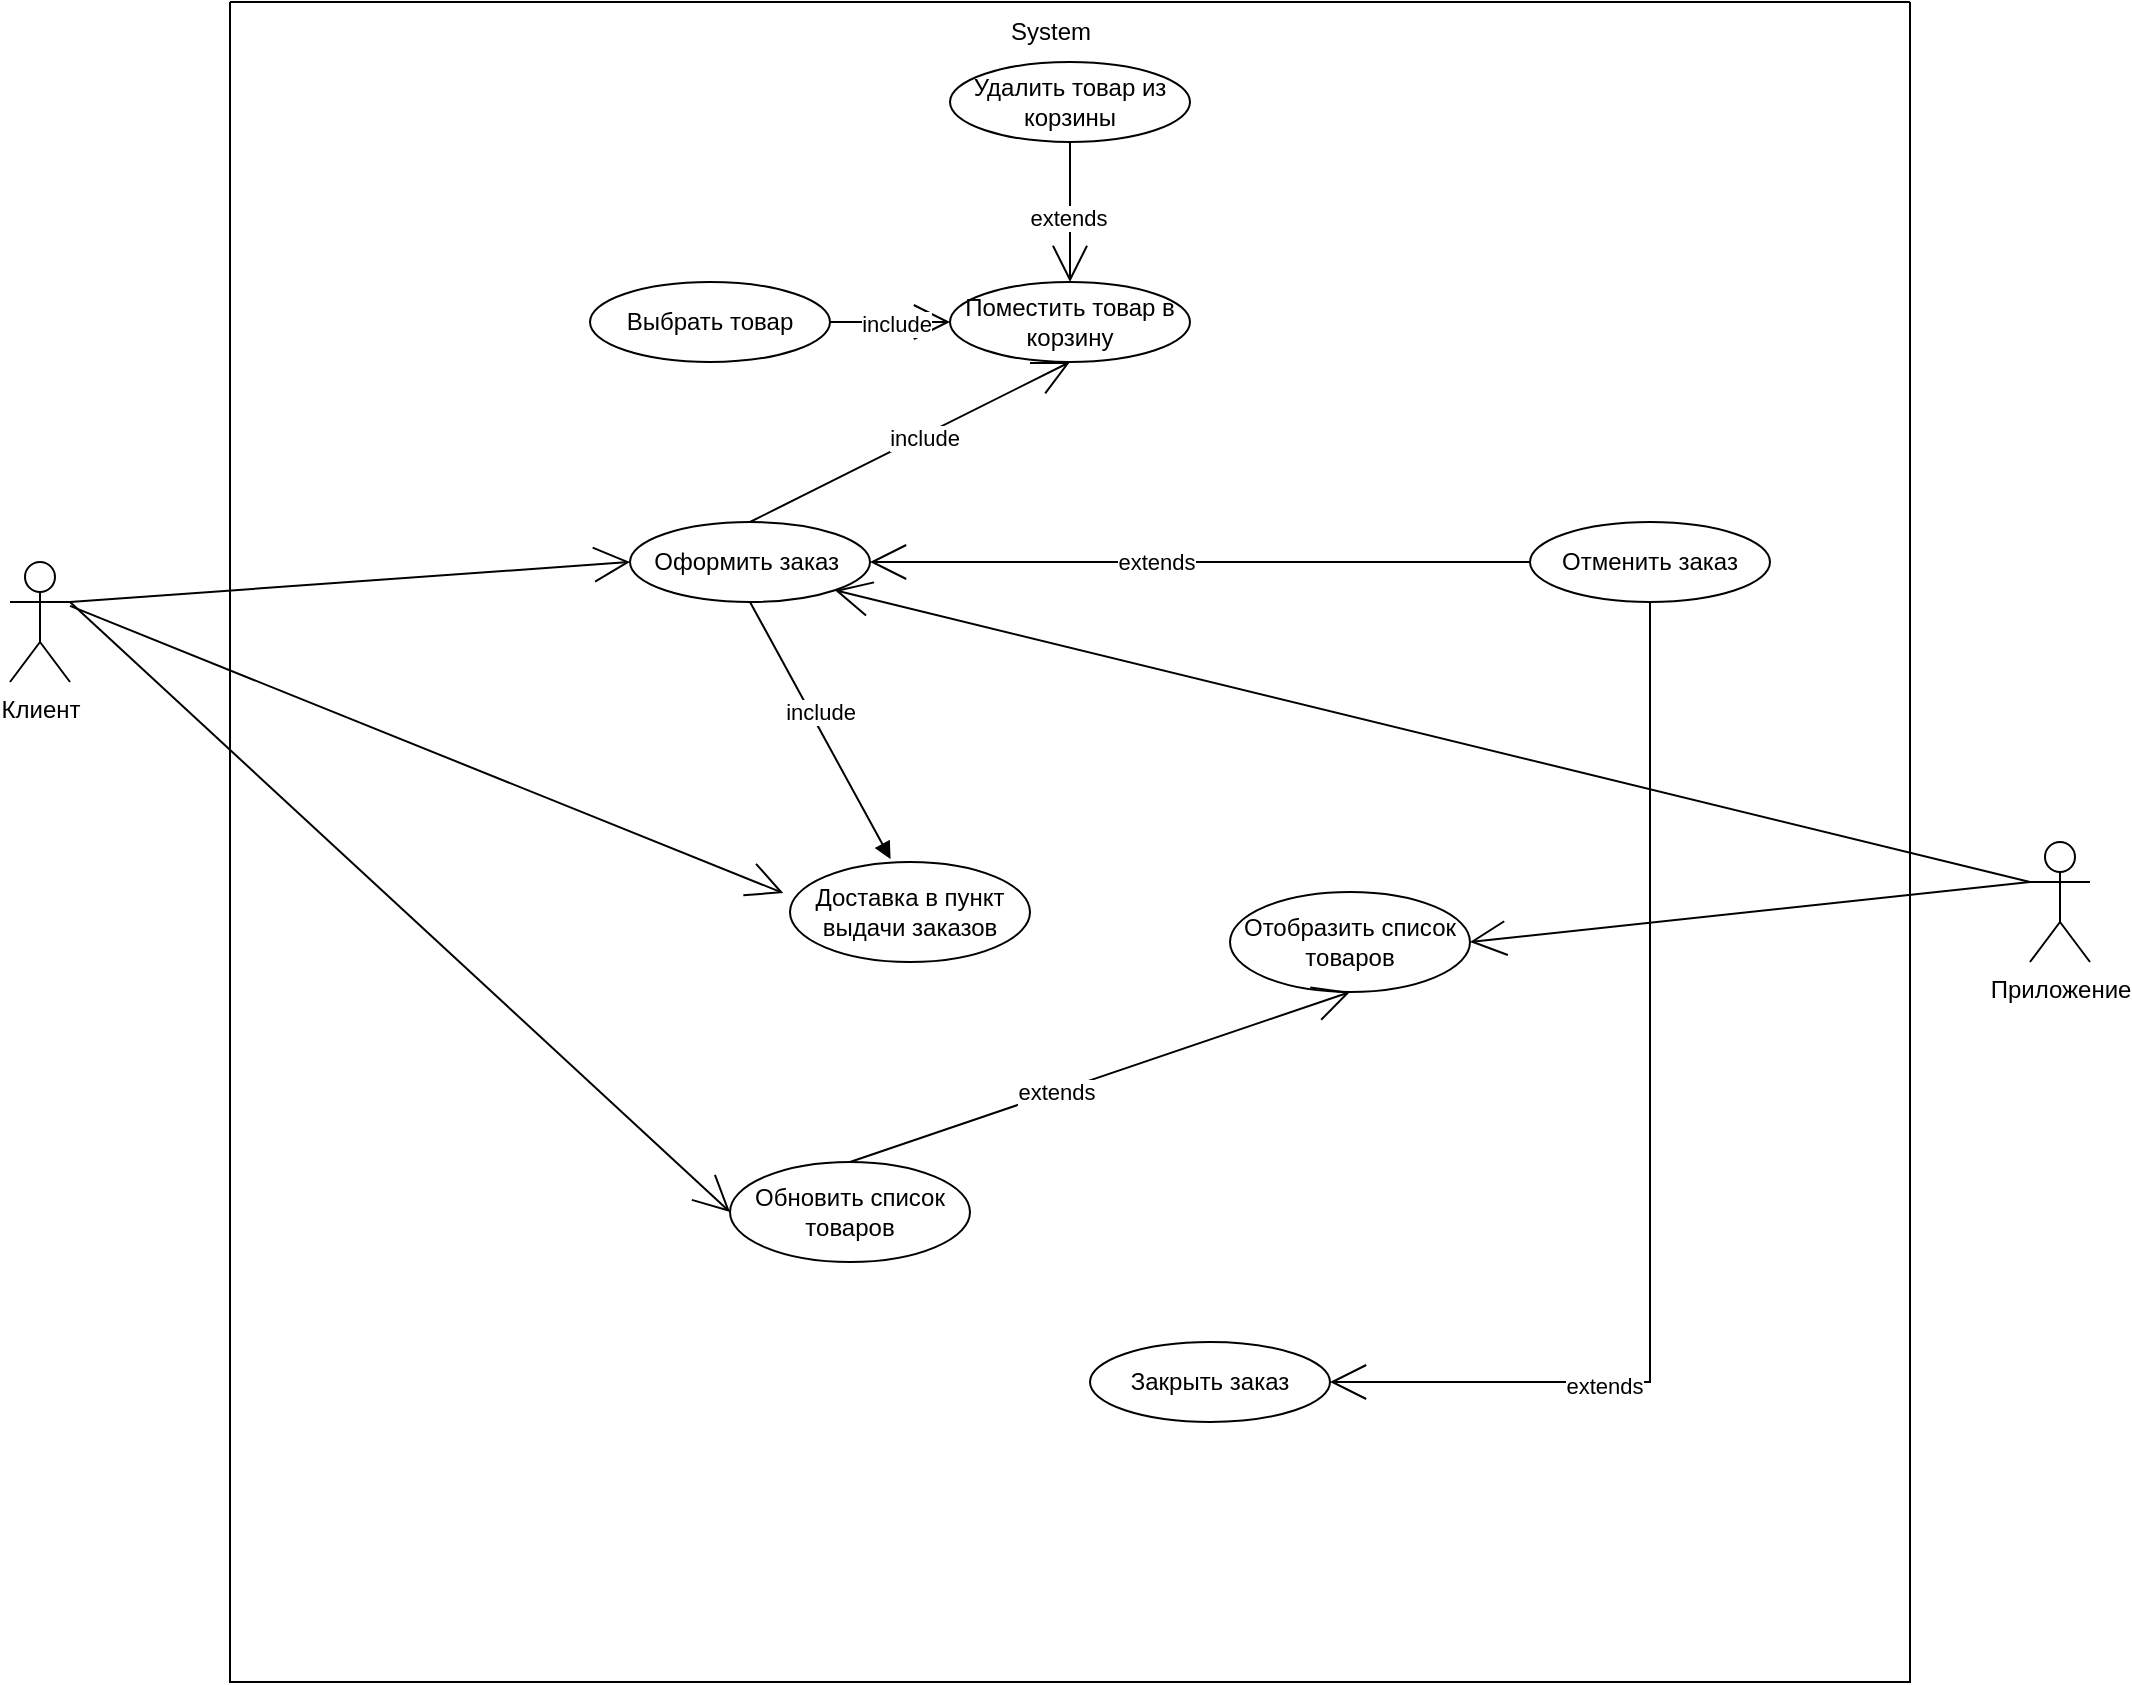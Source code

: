 <mxfile version="22.0.4" type="device">
  <diagram name="Страница — 1" id="IcskS1x6L9GqO2Q_vGER">
    <mxGraphModel dx="2514" dy="2098" grid="1" gridSize="10" guides="1" tooltips="1" connect="1" arrows="1" fold="1" page="1" pageScale="1" pageWidth="827" pageHeight="1169" math="0" shadow="0">
      <root>
        <mxCell id="0" />
        <mxCell id="1" parent="0" />
        <mxCell id="DIUMw2C9mKSduQeqxSrr-2" value="Клиент" style="shape=umlActor;verticalLabelPosition=bottom;verticalAlign=top;html=1;" parent="1" vertex="1">
          <mxGeometry x="-270" y="140" width="30" height="60" as="geometry" />
        </mxCell>
        <mxCell id="DIUMw2C9mKSduQeqxSrr-6" value="Приложение" style="shape=umlActor;verticalLabelPosition=bottom;verticalAlign=top;html=1;" parent="1" vertex="1">
          <mxGeometry x="740" y="280" width="30" height="60" as="geometry" />
        </mxCell>
        <mxCell id="DIUMw2C9mKSduQeqxSrr-9" value="Оформить заказ&amp;nbsp;" style="ellipse;whiteSpace=wrap;html=1;" parent="1" vertex="1">
          <mxGeometry x="40" y="120" width="120" height="40" as="geometry" />
        </mxCell>
        <mxCell id="DIUMw2C9mKSduQeqxSrr-11" value="" style="endArrow=open;endSize=16;endFill=0;html=1;rounded=0;exitX=1;exitY=0.333;exitDx=0;exitDy=0;exitPerimeter=0;entryX=0;entryY=0.5;entryDx=0;entryDy=0;" parent="1" source="DIUMw2C9mKSduQeqxSrr-2" target="DIUMw2C9mKSduQeqxSrr-9" edge="1">
          <mxGeometry width="160" relative="1" as="geometry">
            <mxPoint x="70" y="260" as="sourcePoint" />
            <mxPoint x="360" y="140" as="targetPoint" />
          </mxGeometry>
        </mxCell>
        <mxCell id="DIUMw2C9mKSduQeqxSrr-14" value="" style="endArrow=open;endSize=16;endFill=0;html=1;rounded=0;entryX=0.5;entryY=1;entryDx=0;entryDy=0;exitX=0.5;exitY=0;exitDx=0;exitDy=0;" parent="1" source="DIUMw2C9mKSduQeqxSrr-9" target="DIUMw2C9mKSduQeqxSrr-7" edge="1">
          <mxGeometry width="160" relative="1" as="geometry">
            <mxPoint x="230" y="130" as="sourcePoint" />
            <mxPoint x="230" y="10" as="targetPoint" />
          </mxGeometry>
        </mxCell>
        <mxCell id="DIUMw2C9mKSduQeqxSrr-15" value="include" style="edgeLabel;html=1;align=center;verticalAlign=middle;resizable=0;points=[];" parent="DIUMw2C9mKSduQeqxSrr-14" vertex="1" connectable="0">
          <mxGeometry x="0.075" y="-1" relative="1" as="geometry">
            <mxPoint as="offset" />
          </mxGeometry>
        </mxCell>
        <mxCell id="DIUMw2C9mKSduQeqxSrr-30" value="" style="endArrow=open;endSize=16;endFill=0;html=1;rounded=0;entryX=1;entryY=0.5;entryDx=0;entryDy=0;exitX=0;exitY=0.333;exitDx=0;exitDy=0;exitPerimeter=0;" parent="1" source="DIUMw2C9mKSduQeqxSrr-6" target="DIUMw2C9mKSduQeqxSrr-28" edge="1">
          <mxGeometry width="160" relative="1" as="geometry">
            <mxPoint x="530" y="215" as="sourcePoint" />
            <mxPoint x="770" y="215" as="targetPoint" />
          </mxGeometry>
        </mxCell>
        <mxCell id="DIUMw2C9mKSduQeqxSrr-32" value="" style="endArrow=open;endSize=16;endFill=0;html=1;rounded=0;exitX=1;exitY=0.333;exitDx=0;exitDy=0;exitPerimeter=0;entryX=0;entryY=0.5;entryDx=0;entryDy=0;" parent="1" source="DIUMw2C9mKSduQeqxSrr-2" target="DIUMw2C9mKSduQeqxSrr-29" edge="1">
          <mxGeometry width="160" relative="1" as="geometry">
            <mxPoint x="430" y="320" as="sourcePoint" />
            <mxPoint x="57.323" y="287.427" as="targetPoint" />
          </mxGeometry>
        </mxCell>
        <mxCell id="DIUMw2C9mKSduQeqxSrr-39" value="" style="endArrow=open;endSize=16;endFill=0;html=1;rounded=0;exitX=0;exitY=0.333;exitDx=0;exitDy=0;exitPerimeter=0;entryX=1;entryY=1;entryDx=0;entryDy=0;" parent="1" source="DIUMw2C9mKSduQeqxSrr-6" target="DIUMw2C9mKSduQeqxSrr-9" edge="1">
          <mxGeometry width="160" relative="1" as="geometry">
            <mxPoint x="630" y="280" as="sourcePoint" />
            <mxPoint x="480" y="200" as="targetPoint" />
          </mxGeometry>
        </mxCell>
        <mxCell id="DIUMw2C9mKSduQeqxSrr-63" style="edgeStyle=orthogonalEdgeStyle;rounded=0;orthogonalLoop=1;jettySize=auto;html=1;exitX=0.5;exitY=1;exitDx=0;exitDy=0;entryX=1;entryY=0.5;entryDx=0;entryDy=0;endArrow=open;endFill=0;endSize=16;" parent="1" source="DIUMw2C9mKSduQeqxSrr-55" target="DIUMw2C9mKSduQeqxSrr-52" edge="1">
          <mxGeometry relative="1" as="geometry" />
        </mxCell>
        <mxCell id="DIUMw2C9mKSduQeqxSrr-64" value="extends" style="edgeLabel;html=1;align=center;verticalAlign=middle;resizable=0;points=[];" parent="DIUMw2C9mKSduQeqxSrr-63" vertex="1" connectable="0">
          <mxGeometry x="0.501" y="2" relative="1" as="geometry">
            <mxPoint as="offset" />
          </mxGeometry>
        </mxCell>
        <mxCell id="DIUMw2C9mKSduQeqxSrr-55" value="Отменить заказ" style="ellipse;whiteSpace=wrap;html=1;" parent="1" vertex="1">
          <mxGeometry x="490" y="120" width="120" height="40" as="geometry" />
        </mxCell>
        <mxCell id="DIUMw2C9mKSduQeqxSrr-58" value="" style="endArrow=open;endSize=16;endFill=0;html=1;rounded=0;exitX=0;exitY=0.5;exitDx=0;exitDy=0;entryX=1;entryY=0.5;entryDx=0;entryDy=0;" parent="1" source="DIUMw2C9mKSduQeqxSrr-55" target="DIUMw2C9mKSduQeqxSrr-9" edge="1">
          <mxGeometry width="160" relative="1" as="geometry">
            <mxPoint x="630" y="310" as="sourcePoint" />
            <mxPoint x="430" y="170" as="targetPoint" />
          </mxGeometry>
        </mxCell>
        <mxCell id="DIUMw2C9mKSduQeqxSrr-59" value="extends" style="edgeLabel;html=1;align=center;verticalAlign=middle;resizable=0;points=[];" parent="DIUMw2C9mKSduQeqxSrr-58" vertex="1" connectable="0">
          <mxGeometry x="0.332" y="2" relative="1" as="geometry">
            <mxPoint x="33" y="-2" as="offset" />
          </mxGeometry>
        </mxCell>
        <mxCell id="DIUMw2C9mKSduQeqxSrr-76" value="" style="swimlane;startSize=0;" parent="1" vertex="1">
          <mxGeometry x="-160" y="-140" width="840" height="840" as="geometry" />
        </mxCell>
        <mxCell id="DIUMw2C9mKSduQeqxSrr-77" value="System" style="text;html=1;align=center;verticalAlign=middle;resizable=0;points=[];autosize=1;strokeColor=none;fillColor=none;" parent="DIUMw2C9mKSduQeqxSrr-76" vertex="1">
          <mxGeometry x="380" width="60" height="30" as="geometry" />
        </mxCell>
        <mxCell id="DIUMw2C9mKSduQeqxSrr-51" value="Доставка в пункт выдачи заказов" style="ellipse;whiteSpace=wrap;html=1;" parent="DIUMw2C9mKSduQeqxSrr-76" vertex="1">
          <mxGeometry x="280" y="430" width="120" height="50" as="geometry" />
        </mxCell>
        <mxCell id="DIUMw2C9mKSduQeqxSrr-28" value="Отобразить список товаров" style="ellipse;whiteSpace=wrap;html=1;" parent="DIUMw2C9mKSduQeqxSrr-76" vertex="1">
          <mxGeometry x="500" y="445" width="120" height="50" as="geometry" />
        </mxCell>
        <mxCell id="DIUMw2C9mKSduQeqxSrr-29" value="Обновить список товаров" style="ellipse;whiteSpace=wrap;html=1;" parent="DIUMw2C9mKSduQeqxSrr-76" vertex="1">
          <mxGeometry x="250" y="580" width="120" height="50" as="geometry" />
        </mxCell>
        <mxCell id="DIUMw2C9mKSduQeqxSrr-40" value="" style="endArrow=open;endSize=16;endFill=0;html=1;rounded=0;entryX=0.5;entryY=1;entryDx=0;entryDy=0;exitX=0.5;exitY=0;exitDx=0;exitDy=0;" parent="DIUMw2C9mKSduQeqxSrr-76" source="DIUMw2C9mKSduQeqxSrr-29" target="DIUMw2C9mKSduQeqxSrr-28" edge="1">
          <mxGeometry width="160" relative="1" as="geometry">
            <mxPoint x="590" y="500" as="sourcePoint" />
            <mxPoint x="590" y="440" as="targetPoint" />
          </mxGeometry>
        </mxCell>
        <mxCell id="DIUMw2C9mKSduQeqxSrr-41" value="extends" style="edgeLabel;html=1;align=center;verticalAlign=middle;resizable=0;points=[];" parent="DIUMw2C9mKSduQeqxSrr-40" vertex="1" connectable="0">
          <mxGeometry x="-0.178" relative="1" as="geometry">
            <mxPoint as="offset" />
          </mxGeometry>
        </mxCell>
        <mxCell id="DIUMw2C9mKSduQeqxSrr-7" value="Поместить товар в корзину" style="ellipse;whiteSpace=wrap;html=1;" parent="DIUMw2C9mKSduQeqxSrr-76" vertex="1">
          <mxGeometry x="360" y="140" width="120" height="40" as="geometry" />
        </mxCell>
        <mxCell id="DIUMw2C9mKSduQeqxSrr-17" value="Удалить товар из корзины" style="ellipse;whiteSpace=wrap;html=1;" parent="DIUMw2C9mKSduQeqxSrr-76" vertex="1">
          <mxGeometry x="360" y="30" width="120" height="40" as="geometry" />
        </mxCell>
        <mxCell id="DIUMw2C9mKSduQeqxSrr-18" value="" style="endArrow=open;endSize=16;endFill=0;html=1;rounded=0;entryX=0.5;entryY=0;entryDx=0;entryDy=0;exitX=0.5;exitY=1;exitDx=0;exitDy=0;" parent="DIUMw2C9mKSduQeqxSrr-76" source="DIUMw2C9mKSduQeqxSrr-17" target="DIUMw2C9mKSduQeqxSrr-7" edge="1">
          <mxGeometry width="160" relative="1" as="geometry">
            <mxPoint x="380" y="90" as="sourcePoint" />
            <mxPoint x="370" y="321" as="targetPoint" />
          </mxGeometry>
        </mxCell>
        <mxCell id="DIUMw2C9mKSduQeqxSrr-19" value="extends" style="edgeLabel;html=1;align=center;verticalAlign=middle;resizable=0;points=[];" parent="DIUMw2C9mKSduQeqxSrr-18" vertex="1" connectable="0">
          <mxGeometry x="0.075" y="-1" relative="1" as="geometry">
            <mxPoint as="offset" />
          </mxGeometry>
        </mxCell>
        <mxCell id="DIUMw2C9mKSduQeqxSrr-8" value="Выбрать товар" style="ellipse;whiteSpace=wrap;html=1;" parent="DIUMw2C9mKSduQeqxSrr-76" vertex="1">
          <mxGeometry x="180" y="140" width="120" height="40" as="geometry" />
        </mxCell>
        <mxCell id="DIUMw2C9mKSduQeqxSrr-12" value="" style="endArrow=open;endSize=16;endFill=0;html=1;rounded=0;exitX=1;exitY=0.5;exitDx=0;exitDy=0;entryX=0;entryY=0.5;entryDx=0;entryDy=0;" parent="DIUMw2C9mKSduQeqxSrr-76" source="DIUMw2C9mKSduQeqxSrr-8" target="DIUMw2C9mKSduQeqxSrr-7" edge="1">
          <mxGeometry width="160" relative="1" as="geometry">
            <mxPoint x="410" y="370" as="sourcePoint" />
            <mxPoint x="190" y="110" as="targetPoint" />
          </mxGeometry>
        </mxCell>
        <mxCell id="DIUMw2C9mKSduQeqxSrr-13" value="include" style="edgeLabel;html=1;align=center;verticalAlign=middle;resizable=0;points=[];" parent="DIUMw2C9mKSduQeqxSrr-12" vertex="1" connectable="0">
          <mxGeometry x="0.075" y="-1" relative="1" as="geometry">
            <mxPoint as="offset" />
          </mxGeometry>
        </mxCell>
        <mxCell id="DIUMw2C9mKSduQeqxSrr-52" value="Закрыть заказ" style="ellipse;whiteSpace=wrap;html=1;" parent="DIUMw2C9mKSduQeqxSrr-76" vertex="1">
          <mxGeometry x="430" y="670" width="120" height="40" as="geometry" />
        </mxCell>
        <mxCell id="SEwx7ti9Y2xDZUeZ0ClO-5" value="" style="endArrow=open;endSize=16;endFill=0;html=1;rounded=0;exitX=0.693;exitY=0.823;exitDx=0;exitDy=0;exitPerimeter=0;entryX=-0.028;entryY=0.311;entryDx=0;entryDy=0;entryPerimeter=0;" edge="1" parent="1" target="DIUMw2C9mKSduQeqxSrr-51">
          <mxGeometry width="160" relative="1" as="geometry">
            <mxPoint x="-240.0" y="161.96" as="sourcePoint" />
            <mxPoint x="-49.99" y="200.02" as="targetPoint" />
          </mxGeometry>
        </mxCell>
        <mxCell id="SEwx7ti9Y2xDZUeZ0ClO-8" value="include" style="html=1;verticalAlign=bottom;endArrow=block;curved=0;rounded=0;entryX=0.419;entryY=-0.029;entryDx=0;entryDy=0;entryPerimeter=0;exitX=0.5;exitY=1;exitDx=0;exitDy=0;" edge="1" parent="1" source="DIUMw2C9mKSduQeqxSrr-9" target="DIUMw2C9mKSduQeqxSrr-51">
          <mxGeometry width="80" relative="1" as="geometry">
            <mxPoint x="80" y="180" as="sourcePoint" />
            <mxPoint x="160" y="180" as="targetPoint" />
          </mxGeometry>
        </mxCell>
      </root>
    </mxGraphModel>
  </diagram>
</mxfile>
